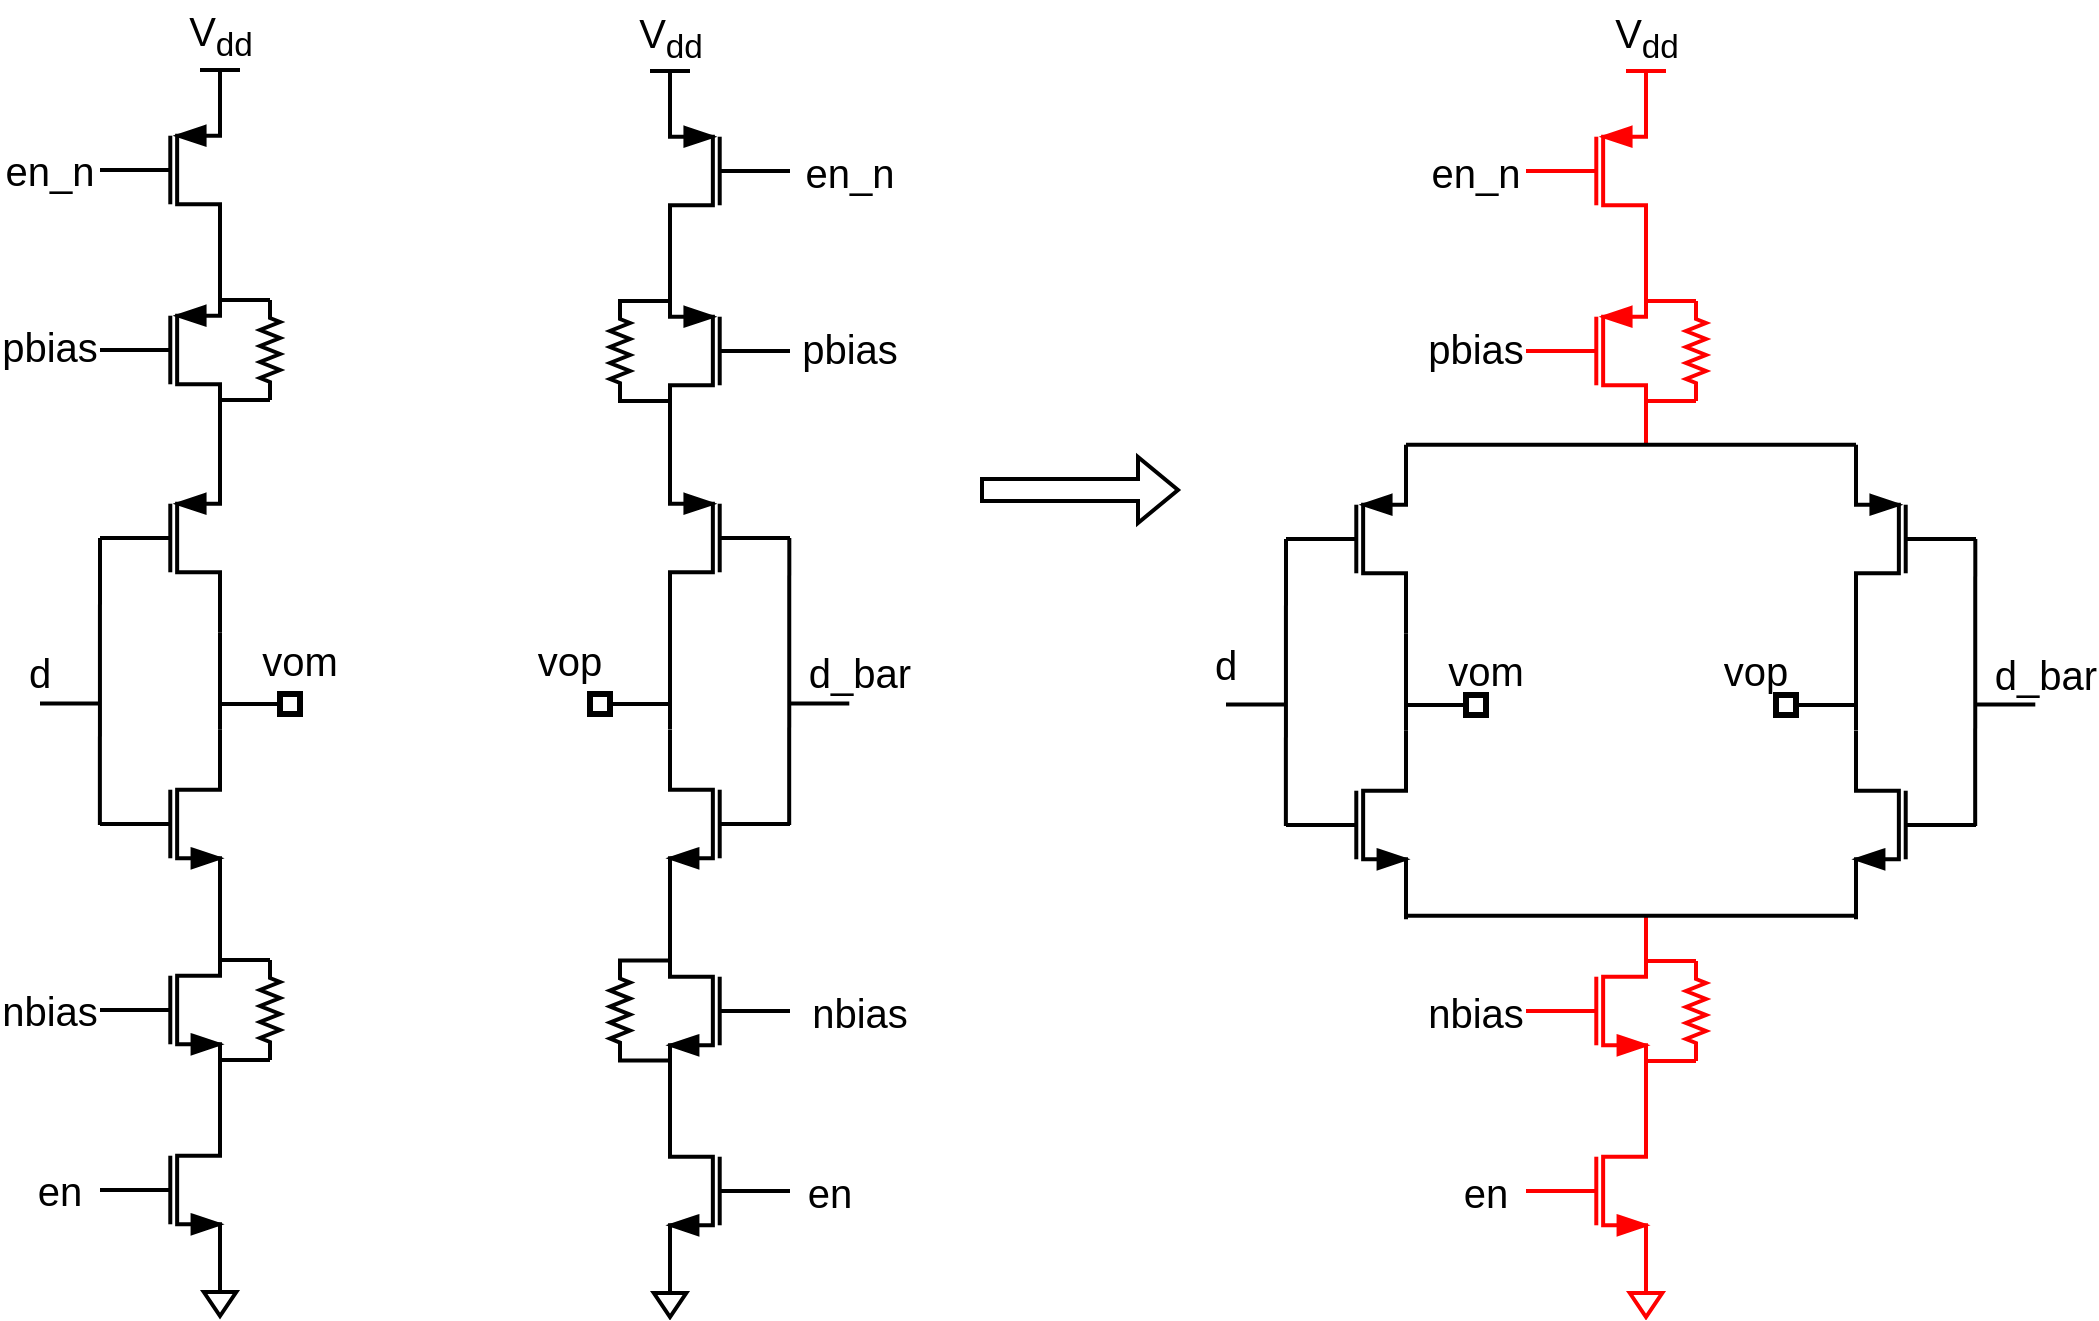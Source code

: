 <mxfile version="16.6.7" type="device"><diagram id="hhe1BHiY318D8Lhb3xAU" name="Page-1"><mxGraphModel dx="366" dy="322" grid="1" gridSize="10" guides="1" tooltips="1" connect="1" arrows="1" fold="1" page="1" pageScale="1" pageWidth="850" pageHeight="1100" math="0" shadow="0"><root><mxCell id="0"/><mxCell id="1" parent="0"/><mxCell id="QWTbxie-7rPpKdIazN4f-1" value="" style="verticalLabelPosition=bottom;shadow=0;dashed=0;align=center;html=1;verticalAlign=top;shape=mxgraph.electrical.transistors.nmos;pointerEvents=1;strokeWidth=2;fillColor=#000000;" parent="1" vertex="1"><mxGeometry x="943" y="397.5" width="60" height="100" as="geometry"/></mxCell><mxCell id="QWTbxie-7rPpKdIazN4f-2" value="" style="verticalLabelPosition=bottom;shadow=0;dashed=0;align=center;html=1;verticalAlign=top;shape=mxgraph.electrical.transistors.pmos;pointerEvents=1;strokeWidth=2;fillColor=#000000;" parent="1" vertex="1"><mxGeometry x="943" y="254.5" width="60" height="100" as="geometry"/></mxCell><mxCell id="QWTbxie-7rPpKdIazN4f-3" value="" style="verticalLabelPosition=bottom;shadow=0;dashed=0;align=center;html=1;verticalAlign=top;shape=mxgraph.electrical.transistors.pmos;pointerEvents=1;strokeWidth=2;strokeColor=#FF0000;fillColor=#FF0000;" parent="1" vertex="1"><mxGeometry x="1063" y="70.5" width="60" height="100" as="geometry"/></mxCell><mxCell id="QWTbxie-7rPpKdIazN4f-4" value="" style="verticalLabelPosition=bottom;shadow=0;dashed=0;align=center;html=1;verticalAlign=top;shape=mxgraph.electrical.transistors.pmos;pointerEvents=1;strokeWidth=2;strokeColor=#FF0000;fillColor=#FF0000;" parent="1" vertex="1"><mxGeometry x="1063" y="160.5" width="60" height="100" as="geometry"/></mxCell><mxCell id="QWTbxie-7rPpKdIazN4f-5" value="" style="pointerEvents=1;verticalLabelPosition=bottom;shadow=0;dashed=0;align=center;html=1;verticalAlign=top;shape=mxgraph.electrical.resistors.resistor_2;direction=south;strokeWidth=2;strokeColor=#FF0000;" parent="1" vertex="1"><mxGeometry x="1143" y="515.5" width="10" height="50" as="geometry"/></mxCell><mxCell id="QWTbxie-7rPpKdIazN4f-6" value="" style="verticalLabelPosition=bottom;shadow=0;dashed=0;align=center;html=1;verticalAlign=top;shape=mxgraph.electrical.transistors.nmos;pointerEvents=1;flipH=1;strokeWidth=2;fillColor=#000000;" parent="1" vertex="1"><mxGeometry x="1228" y="397.5" width="60" height="100" as="geometry"/></mxCell><mxCell id="QWTbxie-7rPpKdIazN4f-7" value="" style="verticalLabelPosition=bottom;shadow=0;dashed=0;align=center;html=1;verticalAlign=top;shape=mxgraph.electrical.transistors.pmos;pointerEvents=1;flipH=1;strokeWidth=2;fillColor=#000000;" parent="1" vertex="1"><mxGeometry x="1228" y="254.5" width="60" height="100" as="geometry"/></mxCell><mxCell id="QWTbxie-7rPpKdIazN4f-8" value="" style="verticalLabelPosition=bottom;shadow=0;dashed=0;align=center;html=1;verticalAlign=top;shape=mxgraph.electrical.transistors.nmos;pointerEvents=1;strokeWidth=2;strokeColor=#FF0000;fillColor=#FF0000;" parent="1" vertex="1"><mxGeometry x="1063" y="580.5" width="60" height="100" as="geometry"/></mxCell><mxCell id="QWTbxie-7rPpKdIazN4f-9" value="" style="verticalLabelPosition=bottom;shadow=0;dashed=0;align=center;html=1;verticalAlign=top;shape=mxgraph.electrical.transistors.nmos;pointerEvents=1;strokeWidth=2;strokeColor=#FF0000;fillColor=#FF0000;" parent="1" vertex="1"><mxGeometry x="1063" y="490.5" width="60" height="100" as="geometry"/></mxCell><mxCell id="QWTbxie-7rPpKdIazN4f-10" value="" style="pointerEvents=1;verticalLabelPosition=bottom;shadow=0;dashed=0;align=center;html=1;verticalAlign=top;shape=mxgraph.electrical.resistors.resistor_2;direction=south;strokeWidth=2;strokeColor=#FF0000;" parent="1" vertex="1"><mxGeometry x="1143" y="185.5" width="10" height="50" as="geometry"/></mxCell><mxCell id="QWTbxie-7rPpKdIazN4f-11" value="" style="endArrow=none;html=1;rounded=0;exitX=1;exitY=0;exitDx=0;exitDy=0;exitPerimeter=0;entryX=1;entryY=0;entryDx=0;entryDy=0;entryPerimeter=0;strokeWidth=2;" parent="1" edge="1"><mxGeometry width="50" height="50" relative="1" as="geometry"><mxPoint x="1003" y="257.357" as="sourcePoint"/><mxPoint x="1228" y="257.357" as="targetPoint"/></mxGeometry></mxCell><mxCell id="QWTbxie-7rPpKdIazN4f-14" value="" style="endArrow=none;html=1;rounded=0;exitX=1;exitY=0;exitDx=0;exitDy=0;exitPerimeter=0;entryX=1;entryY=0;entryDx=0;entryDy=0;entryPerimeter=0;strokeWidth=2;" parent="1" edge="1"><mxGeometry width="50" height="50" relative="1" as="geometry"><mxPoint x="1003" y="492.927" as="sourcePoint"/><mxPoint x="1228" y="492.927" as="targetPoint"/></mxGeometry></mxCell><mxCell id="QWTbxie-7rPpKdIazN4f-18" value="" style="endArrow=none;html=1;rounded=0;strokeWidth=2;strokeColor=#FF0000;" parent="1" edge="1"><mxGeometry width="50" height="50" relative="1" as="geometry"><mxPoint x="1123" y="185.5" as="sourcePoint"/><mxPoint x="1148" y="185.5" as="targetPoint"/></mxGeometry></mxCell><mxCell id="QWTbxie-7rPpKdIazN4f-19" value="" style="endArrow=none;html=1;rounded=0;strokeWidth=2;strokeColor=#FF0000;" parent="1" edge="1"><mxGeometry width="50" height="50" relative="1" as="geometry"><mxPoint x="1123" y="235.5" as="sourcePoint"/><mxPoint x="1148" y="235.5" as="targetPoint"/></mxGeometry></mxCell><mxCell id="QWTbxie-7rPpKdIazN4f-20" value="" style="endArrow=none;html=1;rounded=0;strokeWidth=2;strokeColor=#FF0000;" parent="1" edge="1"><mxGeometry width="50" height="50" relative="1" as="geometry"><mxPoint x="1123" y="515.5" as="sourcePoint"/><mxPoint x="1148" y="515.5" as="targetPoint"/></mxGeometry></mxCell><mxCell id="QWTbxie-7rPpKdIazN4f-21" value="" style="endArrow=none;html=1;rounded=0;strokeWidth=2;strokeColor=#FF0000;" parent="1" edge="1"><mxGeometry width="50" height="50" relative="1" as="geometry"><mxPoint x="1123" y="565.5" as="sourcePoint"/><mxPoint x="1148" y="565.5" as="targetPoint"/></mxGeometry></mxCell><mxCell id="QWTbxie-7rPpKdIazN4f-22" value="&lt;font style=&quot;font-size: 20px&quot;&gt;V&lt;sub&gt;dd&lt;/sub&gt;&lt;/font&gt;" style="verticalLabelPosition=top;verticalAlign=bottom;shape=mxgraph.electrical.signal_sources.vdd;shadow=0;dashed=0;align=center;strokeWidth=2;fontSize=24;html=1;flipV=1;strokeColor=#FF0000;" parent="1" vertex="1"><mxGeometry x="1113" y="70.5" width="20" height="10" as="geometry"/></mxCell><mxCell id="QWTbxie-7rPpKdIazN4f-24" value="" style="pointerEvents=1;verticalLabelPosition=bottom;shadow=0;dashed=0;align=center;html=1;verticalAlign=top;shape=mxgraph.electrical.signal_sources.signal_ground;fontSize=12;strokeWidth=2;strokeColor=#FF0000;" parent="1" vertex="1"><mxGeometry x="1114.88" y="675.5" width="16.25" height="18" as="geometry"/></mxCell><mxCell id="QWTbxie-7rPpKdIazN4f-25" value="" style="endArrow=none;html=1;rounded=0;fontSize=12;entryX=1;entryY=1;entryDx=0;entryDy=0;entryPerimeter=0;exitX=1;exitY=0;exitDx=0;exitDy=0;exitPerimeter=0;strokeWidth=2;" parent="1" source="QWTbxie-7rPpKdIazN4f-1" target="QWTbxie-7rPpKdIazN4f-2" edge="1"><mxGeometry width="50" height="50" relative="1" as="geometry"><mxPoint x="1003" y="397.5" as="sourcePoint"/><mxPoint x="1003" y="357.5" as="targetPoint"/></mxGeometry></mxCell><mxCell id="QWTbxie-7rPpKdIazN4f-26" value="" style="endArrow=none;html=1;rounded=0;fontSize=12;entryX=1;entryY=1;entryDx=0;entryDy=0;entryPerimeter=0;exitX=1;exitY=0;exitDx=0;exitDy=0;exitPerimeter=0;strokeWidth=2;" parent="1" edge="1"><mxGeometry width="50" height="50" relative="1" as="geometry"><mxPoint x="1228" y="400.217" as="sourcePoint"/><mxPoint x="1228" y="351.503" as="targetPoint"/></mxGeometry></mxCell><mxCell id="QWTbxie-7rPpKdIazN4f-27" value="" style="endArrow=none;html=1;rounded=0;fontSize=12;strokeWidth=2;" parent="1" edge="1"><mxGeometry width="50" height="50" relative="1" as="geometry"><mxPoint x="1003" y="387.5" as="sourcePoint"/><mxPoint x="1033" y="387.5" as="targetPoint"/></mxGeometry></mxCell><mxCell id="QWTbxie-7rPpKdIazN4f-29" value="" style="rounded=0;whiteSpace=wrap;html=1;fontSize=12;strokeWidth=3;" parent="1" vertex="1"><mxGeometry x="1033" y="382.5" width="10" height="10" as="geometry"/></mxCell><mxCell id="QWTbxie-7rPpKdIazN4f-32" value="" style="endArrow=none;html=1;rounded=0;fontSize=12;strokeWidth=2;" parent="1" edge="1"><mxGeometry width="50" height="50" relative="1" as="geometry"><mxPoint x="1198" y="387.44" as="sourcePoint"/><mxPoint x="1228" y="387.44" as="targetPoint"/></mxGeometry></mxCell><mxCell id="QWTbxie-7rPpKdIazN4f-33" value="" style="rounded=0;whiteSpace=wrap;html=1;fontSize=12;flipH=0;flipV=1;strokeWidth=3;" parent="1" vertex="1"><mxGeometry x="1188" y="382.5" width="10" height="10" as="geometry"/></mxCell><mxCell id="QWTbxie-7rPpKdIazN4f-34" value="&lt;font style=&quot;font-size: 20px&quot;&gt;pbias&lt;/font&gt;" style="text;html=1;strokeColor=none;fillColor=none;align=center;verticalAlign=middle;whiteSpace=wrap;rounded=0;fontSize=12;strokeWidth=2;" parent="1" vertex="1"><mxGeometry x="1018" y="197.5" width="40" height="22" as="geometry"/></mxCell><mxCell id="QWTbxie-7rPpKdIazN4f-35" value="&lt;font style=&quot;font-size: 20px&quot;&gt;en_n&lt;/font&gt;" style="text;html=1;strokeColor=none;fillColor=none;align=center;verticalAlign=middle;whiteSpace=wrap;rounded=0;fontSize=12;strokeWidth=2;" parent="1" vertex="1"><mxGeometry x="1018" y="109.5" width="40" height="22" as="geometry"/></mxCell><mxCell id="QWTbxie-7rPpKdIazN4f-36" value="&lt;font style=&quot;font-size: 20px&quot;&gt;en&lt;/font&gt;" style="text;html=1;strokeColor=none;fillColor=none;align=center;verticalAlign=middle;whiteSpace=wrap;rounded=0;fontSize=12;strokeWidth=2;" parent="1" vertex="1"><mxGeometry x="1023" y="619.5" width="40" height="22" as="geometry"/></mxCell><mxCell id="QWTbxie-7rPpKdIazN4f-37" value="&lt;font style=&quot;font-size: 20px&quot;&gt;nbias&lt;/font&gt;" style="text;html=1;strokeColor=none;fillColor=none;align=center;verticalAlign=middle;whiteSpace=wrap;rounded=0;fontSize=12;strokeWidth=2;" parent="1" vertex="1"><mxGeometry x="1018" y="529.5" width="40" height="22" as="geometry"/></mxCell><mxCell id="QWTbxie-7rPpKdIazN4f-38" value="" style="endArrow=none;html=1;rounded=0;fontSize=12;exitX=-0.001;exitY=0.505;exitDx=0;exitDy=0;exitPerimeter=0;strokeWidth=2;" parent="1" source="QWTbxie-7rPpKdIazN4f-1" edge="1"><mxGeometry width="50" height="50" relative="1" as="geometry"><mxPoint x="943" y="447.5" as="sourcePoint"/><mxPoint x="943" y="304.5" as="targetPoint"/></mxGeometry></mxCell><mxCell id="QWTbxie-7rPpKdIazN4f-39" value="" style="endArrow=none;html=1;rounded=0;fontSize=12;strokeWidth=2;" parent="1" edge="1"><mxGeometry width="50" height="50" relative="1" as="geometry"><mxPoint x="913" y="387.3" as="sourcePoint"/><mxPoint x="943" y="387.3" as="targetPoint"/></mxGeometry></mxCell><mxCell id="QWTbxie-7rPpKdIazN4f-40" value="" style="endArrow=none;html=1;rounded=0;fontSize=12;exitX=-0.001;exitY=0.505;exitDx=0;exitDy=0;exitPerimeter=0;strokeWidth=2;" parent="1" edge="1"><mxGeometry width="50" height="50" relative="1" as="geometry"><mxPoint x="1287.59" y="447.971" as="sourcePoint"/><mxPoint x="1287.65" y="304.5" as="targetPoint"/></mxGeometry></mxCell><mxCell id="QWTbxie-7rPpKdIazN4f-41" value="" style="endArrow=none;html=1;rounded=0;fontSize=12;strokeWidth=2;" parent="1" edge="1"><mxGeometry width="50" height="50" relative="1" as="geometry"><mxPoint x="1287.65" y="387.3" as="sourcePoint"/><mxPoint x="1317.65" y="387.3" as="targetPoint"/></mxGeometry></mxCell><mxCell id="QWTbxie-7rPpKdIazN4f-42" value="&lt;font style=&quot;font-size: 20px&quot;&gt;d&lt;/font&gt;" style="text;html=1;strokeColor=none;fillColor=none;align=center;verticalAlign=middle;whiteSpace=wrap;rounded=0;fontSize=12;strokeWidth=2;" parent="1" vertex="1"><mxGeometry x="893" y="355.5" width="40" height="22" as="geometry"/></mxCell><mxCell id="QWTbxie-7rPpKdIazN4f-44" value="&lt;font style=&quot;font-size: 20px&quot;&gt;d_bar&lt;/font&gt;" style="text;html=1;strokeColor=none;fillColor=none;align=center;verticalAlign=middle;whiteSpace=wrap;rounded=0;fontSize=12;strokeWidth=2;" parent="1" vertex="1"><mxGeometry x="1303" y="360.5" width="40" height="22" as="geometry"/></mxCell><mxCell id="QWTbxie-7rPpKdIazN4f-47" value="" style="verticalLabelPosition=bottom;shadow=0;dashed=0;align=center;html=1;verticalAlign=top;shape=mxgraph.electrical.transistors.nmos;pointerEvents=1;strokeWidth=2;fillColor=#000000;" parent="1" vertex="1"><mxGeometry x="350" y="397" width="60" height="100" as="geometry"/></mxCell><mxCell id="QWTbxie-7rPpKdIazN4f-48" value="" style="verticalLabelPosition=bottom;shadow=0;dashed=0;align=center;html=1;verticalAlign=top;shape=mxgraph.electrical.transistors.pmos;pointerEvents=1;strokeWidth=2;fillColor=#000000;" parent="1" vertex="1"><mxGeometry x="350" y="254" width="60" height="100" as="geometry"/></mxCell><mxCell id="QWTbxie-7rPpKdIazN4f-49" value="" style="verticalLabelPosition=bottom;shadow=0;dashed=0;align=center;html=1;verticalAlign=top;shape=mxgraph.electrical.transistors.pmos;pointerEvents=1;strokeWidth=2;fillColor=#000000;" parent="1" vertex="1"><mxGeometry x="350" y="70" width="60" height="100" as="geometry"/></mxCell><mxCell id="QWTbxie-7rPpKdIazN4f-50" value="" style="verticalLabelPosition=bottom;shadow=0;dashed=0;align=center;html=1;verticalAlign=top;shape=mxgraph.electrical.transistors.pmos;pointerEvents=1;strokeWidth=2;fillColor=#000000;" parent="1" vertex="1"><mxGeometry x="350" y="160" width="60" height="100" as="geometry"/></mxCell><mxCell id="QWTbxie-7rPpKdIazN4f-51" value="" style="pointerEvents=1;verticalLabelPosition=bottom;shadow=0;dashed=0;align=center;html=1;verticalAlign=top;shape=mxgraph.electrical.resistors.resistor_2;direction=south;strokeWidth=2;" parent="1" vertex="1"><mxGeometry x="430" y="515" width="10" height="50" as="geometry"/></mxCell><mxCell id="QWTbxie-7rPpKdIazN4f-52" value="" style="verticalLabelPosition=bottom;shadow=0;dashed=0;align=center;html=1;verticalAlign=top;shape=mxgraph.electrical.transistors.nmos;pointerEvents=1;flipH=1;strokeWidth=2;fillColor=#000000;" parent="1" vertex="1"><mxGeometry x="635" y="397" width="60" height="100" as="geometry"/></mxCell><mxCell id="QWTbxie-7rPpKdIazN4f-53" value="" style="verticalLabelPosition=bottom;shadow=0;dashed=0;align=center;html=1;verticalAlign=top;shape=mxgraph.electrical.transistors.pmos;pointerEvents=1;flipH=1;strokeWidth=2;fillColor=#000000;" parent="1" vertex="1"><mxGeometry x="635" y="254" width="60" height="100" as="geometry"/></mxCell><mxCell id="QWTbxie-7rPpKdIazN4f-54" value="" style="verticalLabelPosition=bottom;shadow=0;dashed=0;align=center;html=1;verticalAlign=top;shape=mxgraph.electrical.transistors.nmos;pointerEvents=1;strokeWidth=2;fillColor=#000000;" parent="1" vertex="1"><mxGeometry x="350" y="580" width="60" height="100" as="geometry"/></mxCell><mxCell id="QWTbxie-7rPpKdIazN4f-55" value="" style="verticalLabelPosition=bottom;shadow=0;dashed=0;align=center;html=1;verticalAlign=top;shape=mxgraph.electrical.transistors.nmos;pointerEvents=1;strokeWidth=2;fillColor=#000000;" parent="1" vertex="1"><mxGeometry x="350" y="490" width="60" height="100" as="geometry"/></mxCell><mxCell id="QWTbxie-7rPpKdIazN4f-56" value="" style="pointerEvents=1;verticalLabelPosition=bottom;shadow=0;dashed=0;align=center;html=1;verticalAlign=top;shape=mxgraph.electrical.resistors.resistor_2;direction=south;strokeWidth=2;" parent="1" vertex="1"><mxGeometry x="430" y="185" width="10" height="50" as="geometry"/></mxCell><mxCell id="QWTbxie-7rPpKdIazN4f-59" value="" style="endArrow=none;html=1;rounded=0;strokeWidth=2;" parent="1" edge="1"><mxGeometry width="50" height="50" relative="1" as="geometry"><mxPoint x="410" y="185" as="sourcePoint"/><mxPoint x="435" y="185" as="targetPoint"/></mxGeometry></mxCell><mxCell id="QWTbxie-7rPpKdIazN4f-60" value="" style="endArrow=none;html=1;rounded=0;strokeWidth=2;" parent="1" edge="1"><mxGeometry width="50" height="50" relative="1" as="geometry"><mxPoint x="410" y="235" as="sourcePoint"/><mxPoint x="435" y="235" as="targetPoint"/></mxGeometry></mxCell><mxCell id="QWTbxie-7rPpKdIazN4f-61" value="" style="endArrow=none;html=1;rounded=0;strokeWidth=2;" parent="1" edge="1"><mxGeometry width="50" height="50" relative="1" as="geometry"><mxPoint x="410" y="515" as="sourcePoint"/><mxPoint x="435" y="515" as="targetPoint"/></mxGeometry></mxCell><mxCell id="QWTbxie-7rPpKdIazN4f-62" value="" style="endArrow=none;html=1;rounded=0;strokeWidth=2;" parent="1" edge="1"><mxGeometry width="50" height="50" relative="1" as="geometry"><mxPoint x="410" y="565" as="sourcePoint"/><mxPoint x="435" y="565" as="targetPoint"/></mxGeometry></mxCell><mxCell id="QWTbxie-7rPpKdIazN4f-63" value="&lt;font style=&quot;font-size: 20px&quot;&gt;V&lt;sub&gt;dd&lt;/sub&gt;&lt;/font&gt;" style="verticalLabelPosition=top;verticalAlign=bottom;shape=mxgraph.electrical.signal_sources.vdd;shadow=0;dashed=0;align=center;strokeWidth=2;fontSize=24;html=1;flipV=1;" parent="1" vertex="1"><mxGeometry x="400" y="70" width="20" height="10" as="geometry"/></mxCell><mxCell id="QWTbxie-7rPpKdIazN4f-64" value="" style="pointerEvents=1;verticalLabelPosition=bottom;shadow=0;dashed=0;align=center;html=1;verticalAlign=top;shape=mxgraph.electrical.signal_sources.signal_ground;fontSize=12;strokeWidth=2;" parent="1" vertex="1"><mxGeometry x="401.88" y="675" width="16.25" height="18" as="geometry"/></mxCell><mxCell id="QWTbxie-7rPpKdIazN4f-65" value="" style="endArrow=none;html=1;rounded=0;fontSize=12;entryX=1;entryY=1;entryDx=0;entryDy=0;entryPerimeter=0;exitX=1;exitY=0;exitDx=0;exitDy=0;exitPerimeter=0;strokeWidth=2;" parent="1" source="QWTbxie-7rPpKdIazN4f-47" target="QWTbxie-7rPpKdIazN4f-48" edge="1"><mxGeometry width="50" height="50" relative="1" as="geometry"><mxPoint x="410" y="397" as="sourcePoint"/><mxPoint x="410" y="357" as="targetPoint"/></mxGeometry></mxCell><mxCell id="QWTbxie-7rPpKdIazN4f-66" value="" style="endArrow=none;html=1;rounded=0;fontSize=12;entryX=1;entryY=1;entryDx=0;entryDy=0;entryPerimeter=0;exitX=1;exitY=0;exitDx=0;exitDy=0;exitPerimeter=0;strokeWidth=2;" parent="1" edge="1"><mxGeometry width="50" height="50" relative="1" as="geometry"><mxPoint x="635" y="399.717" as="sourcePoint"/><mxPoint x="635" y="351.003" as="targetPoint"/></mxGeometry></mxCell><mxCell id="QWTbxie-7rPpKdIazN4f-67" value="" style="endArrow=none;html=1;rounded=0;fontSize=12;strokeWidth=2;" parent="1" edge="1"><mxGeometry width="50" height="50" relative="1" as="geometry"><mxPoint x="410" y="387" as="sourcePoint"/><mxPoint x="440" y="387" as="targetPoint"/></mxGeometry></mxCell><mxCell id="QWTbxie-7rPpKdIazN4f-68" value="" style="rounded=0;whiteSpace=wrap;html=1;fontSize=12;strokeWidth=3;" parent="1" vertex="1"><mxGeometry x="440" y="382" width="10" height="10" as="geometry"/></mxCell><mxCell id="QWTbxie-7rPpKdIazN4f-69" value="" style="endArrow=none;html=1;rounded=0;fontSize=12;strokeWidth=2;" parent="1" edge="1"><mxGeometry width="50" height="50" relative="1" as="geometry"><mxPoint x="605" y="386.94" as="sourcePoint"/><mxPoint x="635" y="386.94" as="targetPoint"/></mxGeometry></mxCell><mxCell id="QWTbxie-7rPpKdIazN4f-70" value="" style="rounded=0;whiteSpace=wrap;html=1;fontSize=12;flipH=0;flipV=1;strokeWidth=3;" parent="1" vertex="1"><mxGeometry x="595" y="382" width="10" height="10" as="geometry"/></mxCell><mxCell id="QWTbxie-7rPpKdIazN4f-71" value="&lt;font style=&quot;font-size: 20px&quot;&gt;pbias&lt;/font&gt;" style="text;html=1;strokeColor=none;fillColor=none;align=center;verticalAlign=middle;whiteSpace=wrap;rounded=0;fontSize=12;strokeWidth=2;" parent="1" vertex="1"><mxGeometry x="305" y="197" width="40" height="22" as="geometry"/></mxCell><mxCell id="QWTbxie-7rPpKdIazN4f-72" value="&lt;font style=&quot;font-size: 20px&quot;&gt;en_n&lt;/font&gt;" style="text;html=1;strokeColor=none;fillColor=none;align=center;verticalAlign=middle;whiteSpace=wrap;rounded=0;fontSize=12;strokeWidth=2;" parent="1" vertex="1"><mxGeometry x="305" y="109" width="40" height="22" as="geometry"/></mxCell><mxCell id="QWTbxie-7rPpKdIazN4f-73" value="&lt;font style=&quot;font-size: 20px&quot;&gt;en&lt;/font&gt;" style="text;html=1;strokeColor=none;fillColor=none;align=center;verticalAlign=middle;whiteSpace=wrap;rounded=0;fontSize=12;strokeWidth=2;" parent="1" vertex="1"><mxGeometry x="310" y="619" width="40" height="22" as="geometry"/></mxCell><mxCell id="QWTbxie-7rPpKdIazN4f-74" value="&lt;font style=&quot;font-size: 20px&quot;&gt;nbias&lt;/font&gt;" style="text;html=1;strokeColor=none;fillColor=none;align=center;verticalAlign=middle;whiteSpace=wrap;rounded=0;fontSize=12;strokeWidth=2;" parent="1" vertex="1"><mxGeometry x="305" y="529" width="40" height="22" as="geometry"/></mxCell><mxCell id="QWTbxie-7rPpKdIazN4f-75" value="" style="endArrow=none;html=1;rounded=0;fontSize=12;exitX=-0.001;exitY=0.505;exitDx=0;exitDy=0;exitPerimeter=0;strokeWidth=2;" parent="1" source="QWTbxie-7rPpKdIazN4f-47" edge="1"><mxGeometry width="50" height="50" relative="1" as="geometry"><mxPoint x="350" y="447" as="sourcePoint"/><mxPoint x="350" y="304" as="targetPoint"/></mxGeometry></mxCell><mxCell id="QWTbxie-7rPpKdIazN4f-76" value="" style="endArrow=none;html=1;rounded=0;fontSize=12;strokeWidth=2;" parent="1" edge="1"><mxGeometry width="50" height="50" relative="1" as="geometry"><mxPoint x="320" y="386.8" as="sourcePoint"/><mxPoint x="350" y="386.8" as="targetPoint"/></mxGeometry></mxCell><mxCell id="QWTbxie-7rPpKdIazN4f-77" value="" style="endArrow=none;html=1;rounded=0;fontSize=12;exitX=-0.001;exitY=0.505;exitDx=0;exitDy=0;exitPerimeter=0;strokeWidth=2;" parent="1" edge="1"><mxGeometry width="50" height="50" relative="1" as="geometry"><mxPoint x="694.59" y="447.471" as="sourcePoint"/><mxPoint x="694.65" y="304" as="targetPoint"/></mxGeometry></mxCell><mxCell id="QWTbxie-7rPpKdIazN4f-78" value="" style="endArrow=none;html=1;rounded=0;fontSize=12;strokeWidth=2;" parent="1" edge="1"><mxGeometry width="50" height="50" relative="1" as="geometry"><mxPoint x="694.65" y="386.8" as="sourcePoint"/><mxPoint x="724.65" y="386.8" as="targetPoint"/></mxGeometry></mxCell><mxCell id="QWTbxie-7rPpKdIazN4f-79" value="&lt;font style=&quot;font-size: 20px&quot;&gt;d&lt;/font&gt;" style="text;html=1;strokeColor=none;fillColor=none;align=center;verticalAlign=middle;whiteSpace=wrap;rounded=0;fontSize=12;strokeWidth=2;" parent="1" vertex="1"><mxGeometry x="300" y="360" width="40" height="22" as="geometry"/></mxCell><mxCell id="QWTbxie-7rPpKdIazN4f-80" value="&lt;font style=&quot;font-size: 20px&quot;&gt;d_bar&lt;/font&gt;" style="text;html=1;strokeColor=none;fillColor=none;align=center;verticalAlign=middle;whiteSpace=wrap;rounded=0;fontSize=12;strokeWidth=2;" parent="1" vertex="1"><mxGeometry x="710" y="360" width="40" height="22" as="geometry"/></mxCell><mxCell id="QWTbxie-7rPpKdIazN4f-81" value="" style="pointerEvents=1;verticalLabelPosition=bottom;shadow=0;dashed=0;align=center;html=1;verticalAlign=top;shape=mxgraph.electrical.resistors.resistor_2;direction=south;strokeWidth=2;flipH=0;" parent="1" vertex="1"><mxGeometry x="605" y="515.26" width="10" height="50" as="geometry"/></mxCell><mxCell id="QWTbxie-7rPpKdIazN4f-82" value="" style="verticalLabelPosition=bottom;shadow=0;dashed=0;align=center;html=1;verticalAlign=top;shape=mxgraph.electrical.transistors.nmos;pointerEvents=1;strokeWidth=2;flipH=1;fillColor=#000000;" parent="1" vertex="1"><mxGeometry x="635" y="580.5" width="60" height="100" as="geometry"/></mxCell><mxCell id="QWTbxie-7rPpKdIazN4f-83" value="" style="verticalLabelPosition=bottom;shadow=0;dashed=0;align=center;html=1;verticalAlign=top;shape=mxgraph.electrical.transistors.nmos;pointerEvents=1;strokeWidth=2;flipH=1;fillColor=#000000;" parent="1" vertex="1"><mxGeometry x="635" y="490.5" width="60" height="100" as="geometry"/></mxCell><mxCell id="QWTbxie-7rPpKdIazN4f-84" value="" style="endArrow=none;html=1;rounded=0;strokeWidth=2;" parent="1" edge="1"><mxGeometry width="50" height="50" relative="1" as="geometry"><mxPoint x="609.0" y="515.26" as="sourcePoint"/><mxPoint x="634.0" y="515.26" as="targetPoint"/></mxGeometry></mxCell><mxCell id="QWTbxie-7rPpKdIazN4f-85" value="" style="endArrow=none;html=1;rounded=0;strokeWidth=2;" parent="1" edge="1"><mxGeometry width="50" height="50" relative="1" as="geometry"><mxPoint x="609.0" y="565.26" as="sourcePoint"/><mxPoint x="634.0" y="565.26" as="targetPoint"/></mxGeometry></mxCell><mxCell id="QWTbxie-7rPpKdIazN4f-86" value="" style="pointerEvents=1;verticalLabelPosition=bottom;shadow=0;dashed=0;align=center;html=1;verticalAlign=top;shape=mxgraph.electrical.signal_sources.signal_ground;fontSize=12;strokeWidth=2;" parent="1" vertex="1"><mxGeometry x="626.88" y="675.5" width="16.25" height="18" as="geometry"/></mxCell><mxCell id="QWTbxie-7rPpKdIazN4f-87" value="&lt;font style=&quot;font-size: 20px&quot;&gt;en&lt;/font&gt;" style="text;html=1;strokeColor=none;fillColor=none;align=center;verticalAlign=middle;whiteSpace=wrap;rounded=0;fontSize=12;strokeWidth=2;" parent="1" vertex="1"><mxGeometry x="695" y="619.5" width="40" height="22" as="geometry"/></mxCell><mxCell id="QWTbxie-7rPpKdIazN4f-88" value="&lt;font style=&quot;font-size: 20px&quot;&gt;nbias&lt;/font&gt;" style="text;html=1;strokeColor=none;fillColor=none;align=center;verticalAlign=middle;whiteSpace=wrap;rounded=0;fontSize=12;strokeWidth=2;" parent="1" vertex="1"><mxGeometry x="710" y="529.5" width="40" height="22" as="geometry"/></mxCell><mxCell id="QWTbxie-7rPpKdIazN4f-90" value="&lt;font style=&quot;font-size: 20px&quot;&gt;vom&lt;/font&gt;" style="text;html=1;strokeColor=none;fillColor=none;align=center;verticalAlign=middle;whiteSpace=wrap;rounded=0;fontSize=12;strokeWidth=2;" parent="1" vertex="1"><mxGeometry x="1023" y="359" width="40" height="22" as="geometry"/></mxCell><mxCell id="QWTbxie-7rPpKdIazN4f-91" value="&lt;font style=&quot;font-size: 20px&quot;&gt;vop&lt;/font&gt;" style="text;html=1;strokeColor=none;fillColor=none;align=center;verticalAlign=middle;whiteSpace=wrap;rounded=0;fontSize=12;strokeWidth=2;" parent="1" vertex="1"><mxGeometry x="1158" y="359" width="40" height="22" as="geometry"/></mxCell><mxCell id="QWTbxie-7rPpKdIazN4f-93" value="&lt;font style=&quot;font-size: 20px&quot;&gt;vom&lt;/font&gt;" style="text;html=1;strokeColor=none;fillColor=none;align=center;verticalAlign=middle;whiteSpace=wrap;rounded=0;fontSize=12;strokeWidth=2;" parent="1" vertex="1"><mxGeometry x="430" y="354" width="40" height="22" as="geometry"/></mxCell><mxCell id="QWTbxie-7rPpKdIazN4f-94" value="&lt;font style=&quot;font-size: 20px&quot;&gt;vop&lt;/font&gt;" style="text;html=1;strokeColor=none;fillColor=none;align=center;verticalAlign=middle;whiteSpace=wrap;rounded=0;fontSize=12;strokeWidth=2;" parent="1" vertex="1"><mxGeometry x="565" y="354" width="40" height="22" as="geometry"/></mxCell><mxCell id="QWTbxie-7rPpKdIazN4f-102" value="" style="verticalLabelPosition=bottom;shadow=0;dashed=0;align=center;html=1;verticalAlign=top;shape=mxgraph.electrical.transistors.pmos;pointerEvents=1;strokeWidth=2;flipH=1;fillColor=#000000;" parent="1" vertex="1"><mxGeometry x="635" y="70.5" width="60" height="100" as="geometry"/></mxCell><mxCell id="QWTbxie-7rPpKdIazN4f-103" value="" style="verticalLabelPosition=bottom;shadow=0;dashed=0;align=center;html=1;verticalAlign=top;shape=mxgraph.electrical.transistors.pmos;pointerEvents=1;strokeWidth=2;flipH=1;fillColor=#000000;" parent="1" vertex="1"><mxGeometry x="635" y="160.5" width="60" height="100" as="geometry"/></mxCell><mxCell id="QWTbxie-7rPpKdIazN4f-104" value="" style="pointerEvents=1;verticalLabelPosition=bottom;shadow=0;dashed=0;align=center;html=1;verticalAlign=top;shape=mxgraph.electrical.resistors.resistor_2;direction=south;strokeWidth=2;" parent="1" vertex="1"><mxGeometry x="605" y="185.5" width="10" height="50" as="geometry"/></mxCell><mxCell id="QWTbxie-7rPpKdIazN4f-105" value="" style="endArrow=none;html=1;rounded=0;strokeWidth=2;" parent="1" edge="1"><mxGeometry width="50" height="50" relative="1" as="geometry"><mxPoint x="609" y="185.5" as="sourcePoint"/><mxPoint x="634" y="185.5" as="targetPoint"/></mxGeometry></mxCell><mxCell id="QWTbxie-7rPpKdIazN4f-106" value="" style="endArrow=none;html=1;rounded=0;strokeWidth=2;" parent="1" edge="1"><mxGeometry width="50" height="50" relative="1" as="geometry"><mxPoint x="609" y="235.5" as="sourcePoint"/><mxPoint x="634" y="235.5" as="targetPoint"/></mxGeometry></mxCell><mxCell id="QWTbxie-7rPpKdIazN4f-107" value="&lt;font style=&quot;font-size: 20px&quot;&gt;V&lt;sub&gt;dd&lt;/sub&gt;&lt;/font&gt;" style="verticalLabelPosition=top;verticalAlign=bottom;shape=mxgraph.electrical.signal_sources.vdd;shadow=0;dashed=0;align=center;strokeWidth=2;fontSize=24;html=1;flipV=1;" parent="1" vertex="1"><mxGeometry x="625" y="70.5" width="20" height="10" as="geometry"/></mxCell><mxCell id="QWTbxie-7rPpKdIazN4f-108" value="&lt;font style=&quot;font-size: 20px&quot;&gt;pbias&lt;/font&gt;" style="text;html=1;strokeColor=none;fillColor=none;align=center;verticalAlign=middle;whiteSpace=wrap;rounded=0;fontSize=12;strokeWidth=2;" parent="1" vertex="1"><mxGeometry x="705" y="197.5" width="40" height="22" as="geometry"/></mxCell><mxCell id="QWTbxie-7rPpKdIazN4f-109" value="&lt;font style=&quot;font-size: 20px&quot;&gt;en_n&lt;/font&gt;" style="text;html=1;strokeColor=none;fillColor=none;align=center;verticalAlign=middle;whiteSpace=wrap;rounded=0;fontSize=12;strokeWidth=2;" parent="1" vertex="1"><mxGeometry x="705" y="109.5" width="40" height="22" as="geometry"/></mxCell><mxCell id="QWTbxie-7rPpKdIazN4f-110" value="" style="shape=flexArrow;endArrow=classic;html=1;rounded=0;fontSize=20;strokeWidth=2;" parent="1" edge="1"><mxGeometry width="50" height="50" relative="1" as="geometry"><mxPoint x="790" y="280" as="sourcePoint"/><mxPoint x="890" y="280" as="targetPoint"/></mxGeometry></mxCell></root></mxGraphModel></diagram></mxfile>